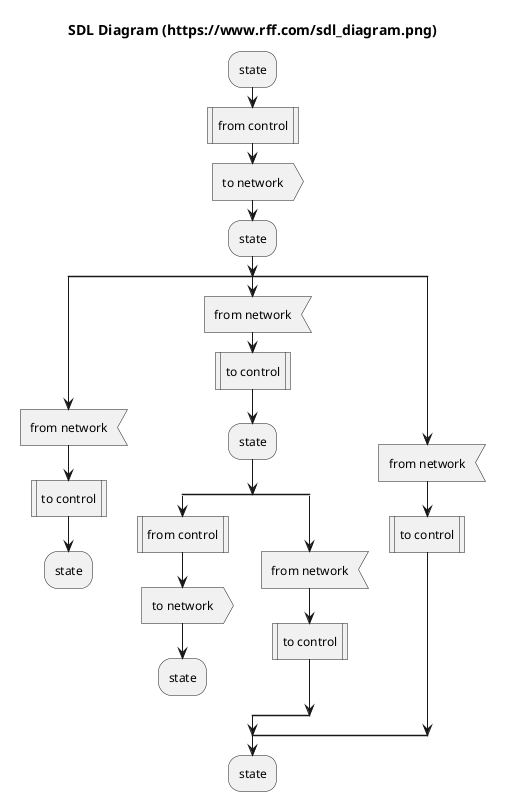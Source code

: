 @startuml
title **SDL Diagram** (https://www.rff.com/sdl_diagram.png)
:state;
:from control; <<procedure>>
:to network; <<output>>
:state;
split
    :from network; <<input>>
    :to control; <<procedure>>
    :state;
    kill
split again
    :from network; <<input>>
    :to control; <<procedure>>
    :state;
    split
        :from control; <<procedure>>
        :to network; <<output>>
        :state;
        kill
    split again
        :from network; <<input>>
        :to control; <<procedure>>
    end split
split again
    :from network; <<input>>
    :to control; <<procedure>>
end split
:state;
@enduml